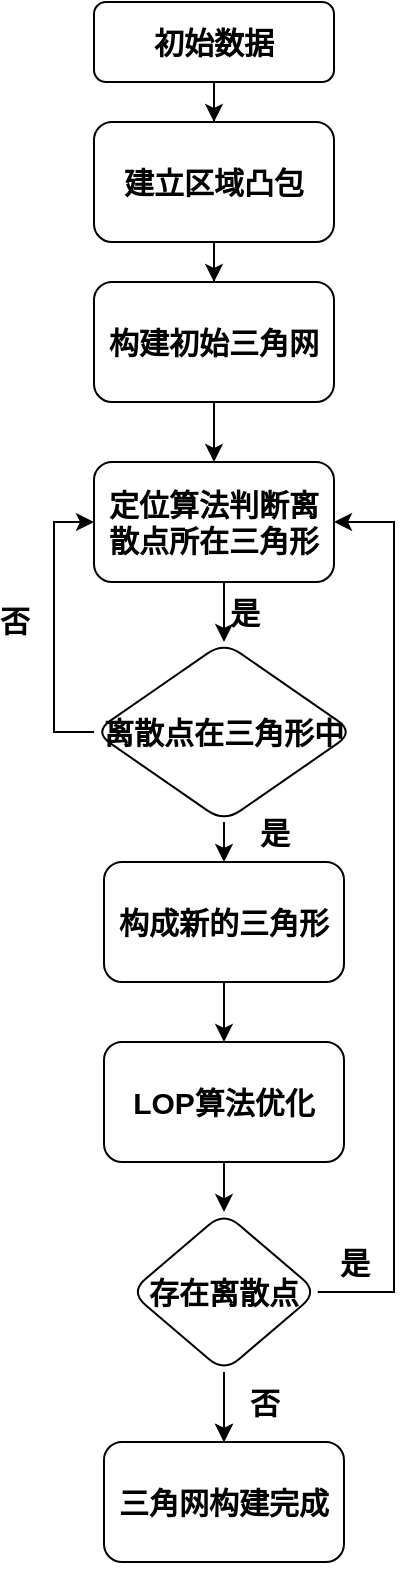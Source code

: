 <mxfile version="14.4.9" type="github">
  <diagram id="C5RBs43oDa-KdzZeNtuy" name="Page-1">
    <mxGraphModel dx="1038" dy="548" grid="1" gridSize="10" guides="1" tooltips="1" connect="1" arrows="1" fold="1" page="1" pageScale="1" pageWidth="827" pageHeight="1169" math="0" shadow="0">
      <root>
        <mxCell id="WIyWlLk6GJQsqaUBKTNV-0" />
        <mxCell id="WIyWlLk6GJQsqaUBKTNV-1" parent="WIyWlLk6GJQsqaUBKTNV-0" />
        <mxCell id="8Qs-TF6ljIgiQCCs90ox-6" value="" style="edgeStyle=orthogonalEdgeStyle;rounded=0;orthogonalLoop=1;jettySize=auto;html=1;fontStyle=1;spacing=2;fontSize=15;" edge="1" parent="WIyWlLk6GJQsqaUBKTNV-1" source="WIyWlLk6GJQsqaUBKTNV-3" target="8Qs-TF6ljIgiQCCs90ox-5">
          <mxGeometry relative="1" as="geometry" />
        </mxCell>
        <mxCell id="WIyWlLk6GJQsqaUBKTNV-3" value="初始数据" style="rounded=1;whiteSpace=wrap;html=1;fontSize=15;glass=0;strokeWidth=1;shadow=0;fontStyle=1;spacing=2;" parent="WIyWlLk6GJQsqaUBKTNV-1" vertex="1">
          <mxGeometry x="160" y="50" width="120" height="40" as="geometry" />
        </mxCell>
        <mxCell id="8Qs-TF6ljIgiQCCs90ox-8" value="" style="edgeStyle=orthogonalEdgeStyle;rounded=0;orthogonalLoop=1;jettySize=auto;html=1;fontStyle=1;spacing=2;fontSize=15;" edge="1" parent="WIyWlLk6GJQsqaUBKTNV-1" source="8Qs-TF6ljIgiQCCs90ox-5" target="8Qs-TF6ljIgiQCCs90ox-7">
          <mxGeometry relative="1" as="geometry" />
        </mxCell>
        <mxCell id="8Qs-TF6ljIgiQCCs90ox-5" value="建立区域凸包" style="whiteSpace=wrap;html=1;rounded=1;shadow=0;strokeWidth=1;glass=0;fontStyle=1;spacing=2;fontSize=15;" vertex="1" parent="WIyWlLk6GJQsqaUBKTNV-1">
          <mxGeometry x="160" y="110" width="120" height="60" as="geometry" />
        </mxCell>
        <mxCell id="8Qs-TF6ljIgiQCCs90ox-47" style="edgeStyle=orthogonalEdgeStyle;rounded=0;orthogonalLoop=1;jettySize=auto;html=1;exitX=0.5;exitY=1;exitDx=0;exitDy=0;entryX=0.5;entryY=0;entryDx=0;entryDy=0;fontStyle=1;spacing=2;fontSize=15;" edge="1" parent="WIyWlLk6GJQsqaUBKTNV-1" source="8Qs-TF6ljIgiQCCs90ox-7" target="8Qs-TF6ljIgiQCCs90ox-11">
          <mxGeometry relative="1" as="geometry" />
        </mxCell>
        <mxCell id="8Qs-TF6ljIgiQCCs90ox-7" value="构建初始三角网" style="whiteSpace=wrap;html=1;rounded=1;shadow=0;strokeWidth=1;glass=0;fontStyle=1;spacing=2;fontSize=15;" vertex="1" parent="WIyWlLk6GJQsqaUBKTNV-1">
          <mxGeometry x="160" y="190" width="120" height="60" as="geometry" />
        </mxCell>
        <mxCell id="8Qs-TF6ljIgiQCCs90ox-48" style="edgeStyle=orthogonalEdgeStyle;rounded=0;orthogonalLoop=1;jettySize=auto;html=1;exitX=0.5;exitY=1;exitDx=0;exitDy=0;entryX=0.5;entryY=0;entryDx=0;entryDy=0;fontStyle=1;spacing=2;fontSize=15;" edge="1" parent="WIyWlLk6GJQsqaUBKTNV-1" source="8Qs-TF6ljIgiQCCs90ox-11" target="8Qs-TF6ljIgiQCCs90ox-19">
          <mxGeometry relative="1" as="geometry" />
        </mxCell>
        <mxCell id="8Qs-TF6ljIgiQCCs90ox-11" value="定位算法判断离散点所在三角形" style="whiteSpace=wrap;html=1;rounded=1;shadow=0;strokeWidth=1;glass=0;fontStyle=1;spacing=2;fontSize=15;" vertex="1" parent="WIyWlLk6GJQsqaUBKTNV-1">
          <mxGeometry x="160" y="280" width="120" height="60" as="geometry" />
        </mxCell>
        <mxCell id="8Qs-TF6ljIgiQCCs90ox-55" value="" style="edgeStyle=orthogonalEdgeStyle;rounded=0;orthogonalLoop=1;jettySize=auto;html=1;fontSize=15;" edge="1" parent="WIyWlLk6GJQsqaUBKTNV-1" source="8Qs-TF6ljIgiQCCs90ox-13" target="8Qs-TF6ljIgiQCCs90ox-24">
          <mxGeometry relative="1" as="geometry" />
        </mxCell>
        <mxCell id="8Qs-TF6ljIgiQCCs90ox-13" value="是" style="text;html=1;align=center;verticalAlign=middle;resizable=0;points=[];autosize=1;fontStyle=1;spacing=2;fontSize=15;" vertex="1" parent="WIyWlLk6GJQsqaUBKTNV-1">
          <mxGeometry x="235" y="450" width="30" height="30" as="geometry" />
        </mxCell>
        <mxCell id="8Qs-TF6ljIgiQCCs90ox-23" style="edgeStyle=orthogonalEdgeStyle;rounded=0;orthogonalLoop=1;jettySize=auto;html=1;entryX=0;entryY=0.5;entryDx=0;entryDy=0;fontStyle=1;spacing=2;fontSize=15;" edge="1" parent="WIyWlLk6GJQsqaUBKTNV-1" source="8Qs-TF6ljIgiQCCs90ox-19" target="8Qs-TF6ljIgiQCCs90ox-11">
          <mxGeometry relative="1" as="geometry">
            <Array as="points">
              <mxPoint x="140" y="415" />
              <mxPoint x="140" y="310" />
            </Array>
          </mxGeometry>
        </mxCell>
        <mxCell id="8Qs-TF6ljIgiQCCs90ox-46" value="否" style="edgeLabel;html=1;align=center;verticalAlign=middle;resizable=0;points=[];fontStyle=1;spacing=2;fontSize=15;" vertex="1" connectable="0" parent="8Qs-TF6ljIgiQCCs90ox-23">
          <mxGeometry x="0.331" y="1" relative="1" as="geometry">
            <mxPoint x="-19" y="20" as="offset" />
          </mxGeometry>
        </mxCell>
        <mxCell id="8Qs-TF6ljIgiQCCs90ox-56" style="edgeStyle=orthogonalEdgeStyle;rounded=0;orthogonalLoop=1;jettySize=auto;html=1;exitX=0.5;exitY=1;exitDx=0;exitDy=0;entryX=0.5;entryY=0;entryDx=0;entryDy=0;fontSize=15;" edge="1" parent="WIyWlLk6GJQsqaUBKTNV-1" source="8Qs-TF6ljIgiQCCs90ox-19" target="8Qs-TF6ljIgiQCCs90ox-24">
          <mxGeometry relative="1" as="geometry" />
        </mxCell>
        <mxCell id="8Qs-TF6ljIgiQCCs90ox-19" value="离散点在三角形中" style="rhombus;whiteSpace=wrap;html=1;rounded=1;shadow=0;strokeWidth=1;glass=0;fontStyle=1;spacing=2;fontSize=15;" vertex="1" parent="WIyWlLk6GJQsqaUBKTNV-1">
          <mxGeometry x="160" y="370" width="130" height="90" as="geometry" />
        </mxCell>
        <mxCell id="8Qs-TF6ljIgiQCCs90ox-24" value="构成新的三角形" style="whiteSpace=wrap;html=1;rounded=1;shadow=0;strokeWidth=1;glass=0;fontStyle=1;spacing=2;fontSize=15;" vertex="1" parent="WIyWlLk6GJQsqaUBKTNV-1">
          <mxGeometry x="165" y="480" width="120" height="60" as="geometry" />
        </mxCell>
        <mxCell id="8Qs-TF6ljIgiQCCs90ox-31" value="" style="edgeStyle=orthogonalEdgeStyle;rounded=0;orthogonalLoop=1;jettySize=auto;html=1;exitX=0.5;exitY=1;exitDx=0;exitDy=0;fontStyle=1;spacing=2;fontSize=15;" edge="1" parent="WIyWlLk6GJQsqaUBKTNV-1" source="8Qs-TF6ljIgiQCCs90ox-24" target="8Qs-TF6ljIgiQCCs90ox-30">
          <mxGeometry relative="1" as="geometry">
            <mxPoint x="220" y="850" as="sourcePoint" />
          </mxGeometry>
        </mxCell>
        <mxCell id="8Qs-TF6ljIgiQCCs90ox-40" value="" style="edgeStyle=orthogonalEdgeStyle;rounded=0;orthogonalLoop=1;jettySize=auto;html=1;fontStyle=1;spacing=2;fontSize=15;" edge="1" parent="WIyWlLk6GJQsqaUBKTNV-1" source="8Qs-TF6ljIgiQCCs90ox-30" target="8Qs-TF6ljIgiQCCs90ox-39">
          <mxGeometry relative="1" as="geometry" />
        </mxCell>
        <mxCell id="8Qs-TF6ljIgiQCCs90ox-30" value="LOP算法优化" style="whiteSpace=wrap;html=1;rounded=1;shadow=0;strokeWidth=1;glass=0;fontStyle=1;spacing=2;fontSize=15;" vertex="1" parent="WIyWlLk6GJQsqaUBKTNV-1">
          <mxGeometry x="165" y="570" width="120" height="60" as="geometry" />
        </mxCell>
        <mxCell id="8Qs-TF6ljIgiQCCs90ox-42" value="" style="edgeStyle=orthogonalEdgeStyle;rounded=0;orthogonalLoop=1;jettySize=auto;html=1;fontStyle=1;spacing=2;fontSize=15;" edge="1" parent="WIyWlLk6GJQsqaUBKTNV-1" source="8Qs-TF6ljIgiQCCs90ox-39" target="8Qs-TF6ljIgiQCCs90ox-41">
          <mxGeometry relative="1" as="geometry" />
        </mxCell>
        <mxCell id="8Qs-TF6ljIgiQCCs90ox-50" value="" style="edgeStyle=orthogonalEdgeStyle;rounded=0;orthogonalLoop=1;jettySize=auto;html=1;fontStyle=1;spacing=2;fontSize=15;" edge="1" parent="WIyWlLk6GJQsqaUBKTNV-1" source="8Qs-TF6ljIgiQCCs90ox-39" target="8Qs-TF6ljIgiQCCs90ox-41">
          <mxGeometry relative="1" as="geometry" />
        </mxCell>
        <mxCell id="8Qs-TF6ljIgiQCCs90ox-54" style="edgeStyle=orthogonalEdgeStyle;rounded=0;orthogonalLoop=1;jettySize=auto;html=1;exitX=1;exitY=0.5;exitDx=0;exitDy=0;entryX=1;entryY=0.5;entryDx=0;entryDy=0;fontStyle=1;spacing=2;fontSize=15;" edge="1" parent="WIyWlLk6GJQsqaUBKTNV-1" source="8Qs-TF6ljIgiQCCs90ox-39" target="8Qs-TF6ljIgiQCCs90ox-11">
          <mxGeometry relative="1" as="geometry">
            <Array as="points">
              <mxPoint x="310" y="695" />
              <mxPoint x="310" y="310" />
            </Array>
          </mxGeometry>
        </mxCell>
        <mxCell id="8Qs-TF6ljIgiQCCs90ox-39" value="存在离散点" style="rhombus;whiteSpace=wrap;html=1;rounded=1;shadow=0;strokeWidth=1;glass=0;fontStyle=1;spacing=2;fontSize=15;" vertex="1" parent="WIyWlLk6GJQsqaUBKTNV-1">
          <mxGeometry x="178.12" y="655" width="93.75" height="80" as="geometry" />
        </mxCell>
        <mxCell id="8Qs-TF6ljIgiQCCs90ox-41" value="三角网构建完成" style="whiteSpace=wrap;html=1;rounded=1;shadow=0;strokeWidth=1;glass=0;fontStyle=1;spacing=2;fontSize=15;" vertex="1" parent="WIyWlLk6GJQsqaUBKTNV-1">
          <mxGeometry x="164.99" y="770" width="120" height="60" as="geometry" />
        </mxCell>
        <mxCell id="8Qs-TF6ljIgiQCCs90ox-44" style="edgeStyle=orthogonalEdgeStyle;rounded=0;orthogonalLoop=1;jettySize=auto;html=1;exitX=0.5;exitY=1;exitDx=0;exitDy=0;fontStyle=1;spacing=2;fontSize=15;" edge="1" parent="WIyWlLk6GJQsqaUBKTNV-1" source="8Qs-TF6ljIgiQCCs90ox-41" target="8Qs-TF6ljIgiQCCs90ox-41">
          <mxGeometry relative="1" as="geometry" />
        </mxCell>
        <mxCell id="8Qs-TF6ljIgiQCCs90ox-49" value="是" style="text;html=1;align=center;verticalAlign=middle;resizable=0;points=[];autosize=1;fontStyle=1;spacing=2;fontSize=15;" vertex="1" parent="WIyWlLk6GJQsqaUBKTNV-1">
          <mxGeometry x="220" y="340" width="30" height="30" as="geometry" />
        </mxCell>
        <mxCell id="8Qs-TF6ljIgiQCCs90ox-51" value="否" style="text;html=1;align=center;verticalAlign=middle;resizable=0;points=[];autosize=1;fontStyle=1;spacing=2;fontSize=15;" vertex="1" parent="WIyWlLk6GJQsqaUBKTNV-1">
          <mxGeometry x="230" y="735" width="30" height="30" as="geometry" />
        </mxCell>
        <mxCell id="8Qs-TF6ljIgiQCCs90ox-57" value="是" style="text;html=1;align=center;verticalAlign=middle;resizable=0;points=[];autosize=1;fontSize=15;fontStyle=1;spacing=2;" vertex="1" parent="WIyWlLk6GJQsqaUBKTNV-1">
          <mxGeometry x="275" y="670" width="30" height="20" as="geometry" />
        </mxCell>
      </root>
    </mxGraphModel>
  </diagram>
</mxfile>
